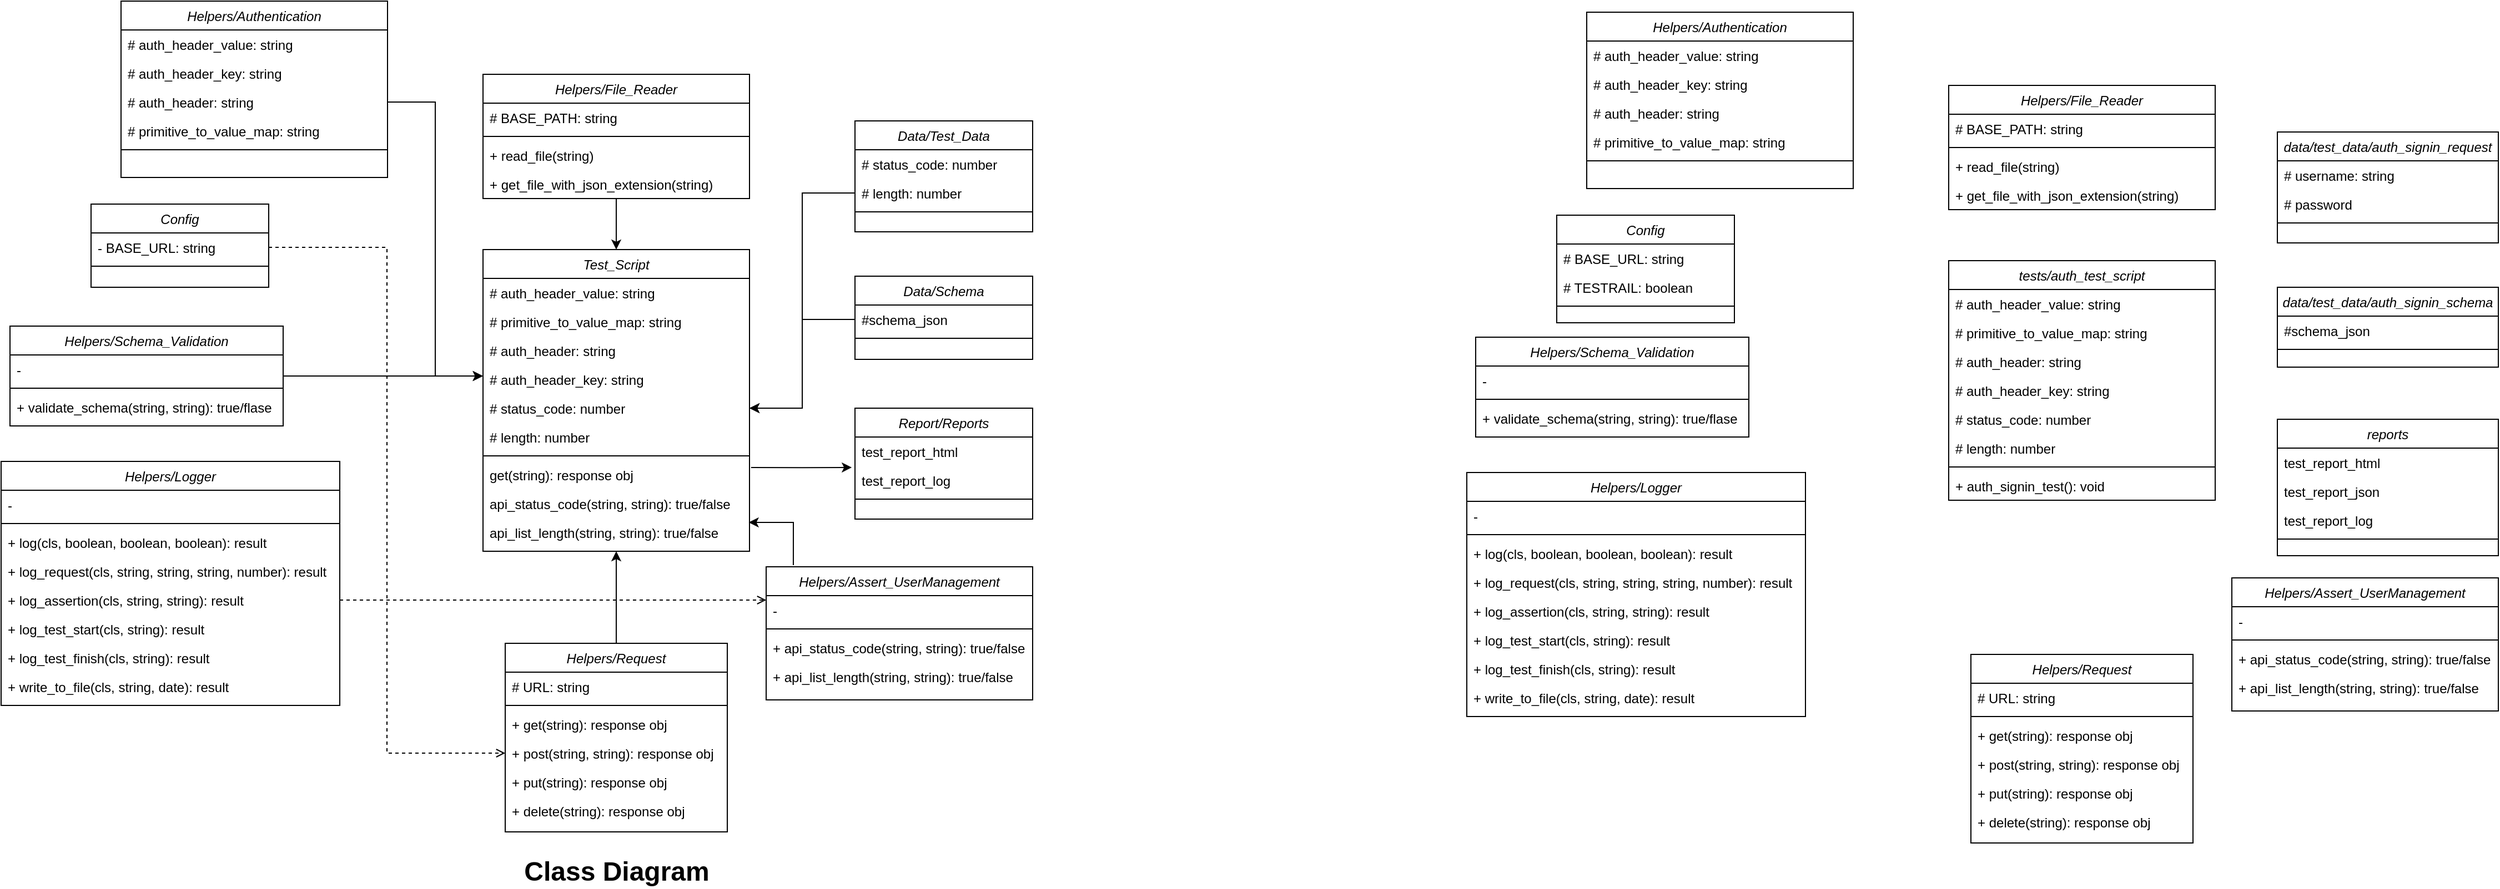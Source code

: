<mxfile version="17.5.0" type="github">
  <diagram id="C5RBs43oDa-KdzZeNtuy" name="Page-1">
    <mxGraphModel dx="124" dy="473" grid="1" gridSize="10" guides="1" tooltips="1" connect="1" arrows="1" fold="1" page="1" pageScale="1" pageWidth="827" pageHeight="1169" math="0" shadow="0">
      <root>
        <mxCell id="WIyWlLk6GJQsqaUBKTNV-0" />
        <mxCell id="WIyWlLk6GJQsqaUBKTNV-1" parent="WIyWlLk6GJQsqaUBKTNV-0" />
        <mxCell id="Cpn81vxbiHAbHOQu9__5-319" value="Config" style="swimlane;fontStyle=2;align=center;verticalAlign=top;childLayout=stackLayout;horizontal=1;startSize=26;horizontalStack=0;resizeParent=1;resizeLast=0;collapsible=1;marginBottom=0;rounded=0;shadow=0;strokeWidth=1;" parent="WIyWlLk6GJQsqaUBKTNV-1" vertex="1">
          <mxGeometry x="1271" y="433" width="160" height="75" as="geometry">
            <mxRectangle x="230" y="140" width="160" height="26" as="alternateBounds" />
          </mxGeometry>
        </mxCell>
        <mxCell id="Cpn81vxbiHAbHOQu9__5-320" value="- BASE_URL: string" style="text;align=left;verticalAlign=top;spacingLeft=4;spacingRight=4;overflow=hidden;rotatable=0;points=[[0,0.5],[1,0.5]];portConstraint=eastwest;" parent="Cpn81vxbiHAbHOQu9__5-319" vertex="1">
          <mxGeometry y="26" width="160" height="26" as="geometry" />
        </mxCell>
        <mxCell id="Cpn81vxbiHAbHOQu9__5-365" value="" style="line;html=1;strokeWidth=1;align=left;verticalAlign=middle;spacingTop=-1;spacingLeft=3;spacingRight=3;rotatable=0;labelPosition=right;points=[];portConstraint=eastwest;" parent="Cpn81vxbiHAbHOQu9__5-319" vertex="1">
          <mxGeometry y="52" width="160" height="8" as="geometry" />
        </mxCell>
        <mxCell id="Cpn81vxbiHAbHOQu9__5-326" value="Test_Script" style="swimlane;fontStyle=2;align=center;verticalAlign=top;childLayout=stackLayout;horizontal=1;startSize=26;horizontalStack=0;resizeParent=1;resizeLast=0;collapsible=1;marginBottom=0;rounded=0;shadow=0;strokeWidth=1;" parent="WIyWlLk6GJQsqaUBKTNV-1" vertex="1">
          <mxGeometry x="1624" y="474" width="240" height="272" as="geometry">
            <mxRectangle x="230" y="140" width="160" height="26" as="alternateBounds" />
          </mxGeometry>
        </mxCell>
        <mxCell id="Cpn81vxbiHAbHOQu9__5-420" value="# auth_header_value: string" style="text;align=left;verticalAlign=top;spacingLeft=4;spacingRight=4;overflow=hidden;rotatable=0;points=[[0,0.5],[1,0.5]];portConstraint=eastwest;" parent="Cpn81vxbiHAbHOQu9__5-326" vertex="1">
          <mxGeometry y="26" width="240" height="26" as="geometry" />
        </mxCell>
        <mxCell id="Cpn81vxbiHAbHOQu9__5-423" value="# primitive_to_value_map: string" style="text;align=left;verticalAlign=top;spacingLeft=4;spacingRight=4;overflow=hidden;rotatable=0;points=[[0,0.5],[1,0.5]];portConstraint=eastwest;" parent="Cpn81vxbiHAbHOQu9__5-326" vertex="1">
          <mxGeometry y="52" width="240" height="26" as="geometry" />
        </mxCell>
        <mxCell id="Cpn81vxbiHAbHOQu9__5-422" value="# auth_header: string" style="text;align=left;verticalAlign=top;spacingLeft=4;spacingRight=4;overflow=hidden;rotatable=0;points=[[0,0.5],[1,0.5]];portConstraint=eastwest;" parent="Cpn81vxbiHAbHOQu9__5-326" vertex="1">
          <mxGeometry y="78" width="240" height="26" as="geometry" />
        </mxCell>
        <mxCell id="Cpn81vxbiHAbHOQu9__5-421" value="# auth_header_key: string" style="text;align=left;verticalAlign=top;spacingLeft=4;spacingRight=4;overflow=hidden;rotatable=0;points=[[0,0.5],[1,0.5]];portConstraint=eastwest;" parent="Cpn81vxbiHAbHOQu9__5-326" vertex="1">
          <mxGeometry y="104" width="240" height="26" as="geometry" />
        </mxCell>
        <mxCell id="Cpn81vxbiHAbHOQu9__5-390" value="# status_code: number" style="text;align=left;verticalAlign=top;spacingLeft=4;spacingRight=4;overflow=hidden;rotatable=0;points=[[0,0.5],[1,0.5]];portConstraint=eastwest;" parent="Cpn81vxbiHAbHOQu9__5-326" vertex="1">
          <mxGeometry y="130" width="240" height="26" as="geometry" />
        </mxCell>
        <mxCell id="Cpn81vxbiHAbHOQu9__5-419" value="# length: number" style="text;align=left;verticalAlign=top;spacingLeft=4;spacingRight=4;overflow=hidden;rotatable=0;points=[[0,0.5],[1,0.5]];portConstraint=eastwest;" parent="Cpn81vxbiHAbHOQu9__5-326" vertex="1">
          <mxGeometry y="156" width="240" height="26" as="geometry" />
        </mxCell>
        <mxCell id="Cpn81vxbiHAbHOQu9__5-328" value="" style="line;html=1;strokeWidth=1;align=left;verticalAlign=middle;spacingTop=-1;spacingLeft=3;spacingRight=3;rotatable=0;labelPosition=right;points=[];portConstraint=eastwest;" parent="Cpn81vxbiHAbHOQu9__5-326" vertex="1">
          <mxGeometry y="182" width="240" height="8" as="geometry" />
        </mxCell>
        <mxCell id="Cpn81vxbiHAbHOQu9__5-329" value="get(string): response obj" style="text;align=left;verticalAlign=top;spacingLeft=4;spacingRight=4;overflow=hidden;rotatable=0;points=[[0,0.5],[1,0.5]];portConstraint=eastwest;" parent="Cpn81vxbiHAbHOQu9__5-326" vertex="1">
          <mxGeometry y="190" width="240" height="26" as="geometry" />
        </mxCell>
        <mxCell id="Cpn81vxbiHAbHOQu9__5-394" value="api_status_code(string, string): true/false" style="text;align=left;verticalAlign=top;spacingLeft=4;spacingRight=4;overflow=hidden;rotatable=0;points=[[0,0.5],[1,0.5]];portConstraint=eastwest;" parent="Cpn81vxbiHAbHOQu9__5-326" vertex="1">
          <mxGeometry y="216" width="240" height="26" as="geometry" />
        </mxCell>
        <mxCell id="Cpn81vxbiHAbHOQu9__5-395" value="api_list_length(string, string): true/false" style="text;align=left;verticalAlign=top;spacingLeft=4;spacingRight=4;overflow=hidden;rotatable=0;points=[[0,0.5],[1,0.5]];portConstraint=eastwest;" parent="Cpn81vxbiHAbHOQu9__5-326" vertex="1">
          <mxGeometry y="242" width="240" height="26" as="geometry" />
        </mxCell>
        <mxCell id="Cpn81vxbiHAbHOQu9__5-386" style="edgeStyle=orthogonalEdgeStyle;rounded=0;orthogonalLoop=1;jettySize=auto;html=1;exitX=0.5;exitY=0;exitDx=0;exitDy=0;fontSize=24;entryX=0.5;entryY=1;entryDx=0;entryDy=0;" parent="WIyWlLk6GJQsqaUBKTNV-1" source="Cpn81vxbiHAbHOQu9__5-331" target="Cpn81vxbiHAbHOQu9__5-326" edge="1">
          <mxGeometry relative="1" as="geometry">
            <mxPoint x="1704" y="706" as="targetPoint" />
          </mxGeometry>
        </mxCell>
        <mxCell id="Cpn81vxbiHAbHOQu9__5-331" value="Helpers/Request" style="swimlane;fontStyle=2;align=center;verticalAlign=top;childLayout=stackLayout;horizontal=1;startSize=26;horizontalStack=0;resizeParent=1;resizeLast=0;collapsible=1;marginBottom=0;rounded=0;shadow=0;strokeWidth=1;" parent="WIyWlLk6GJQsqaUBKTNV-1" vertex="1">
          <mxGeometry x="1644" y="829" width="200" height="170" as="geometry">
            <mxRectangle x="230" y="140" width="160" height="26" as="alternateBounds" />
          </mxGeometry>
        </mxCell>
        <mxCell id="Cpn81vxbiHAbHOQu9__5-334" value="# URL: string" style="text;align=left;verticalAlign=top;spacingLeft=4;spacingRight=4;overflow=hidden;rotatable=0;points=[[0,0.5],[1,0.5]];portConstraint=eastwest;" parent="Cpn81vxbiHAbHOQu9__5-331" vertex="1">
          <mxGeometry y="26" width="200" height="26" as="geometry" />
        </mxCell>
        <mxCell id="Cpn81vxbiHAbHOQu9__5-333" value="" style="line;html=1;strokeWidth=1;align=left;verticalAlign=middle;spacingTop=-1;spacingLeft=3;spacingRight=3;rotatable=0;labelPosition=right;points=[];portConstraint=eastwest;" parent="Cpn81vxbiHAbHOQu9__5-331" vertex="1">
          <mxGeometry y="52" width="200" height="8" as="geometry" />
        </mxCell>
        <mxCell id="Cpn81vxbiHAbHOQu9__5-332" value="+ get(string): response obj" style="text;align=left;verticalAlign=top;spacingLeft=4;spacingRight=4;overflow=hidden;rotatable=0;points=[[0,0.5],[1,0.5]];portConstraint=eastwest;" parent="Cpn81vxbiHAbHOQu9__5-331" vertex="1">
          <mxGeometry y="60" width="200" height="26" as="geometry" />
        </mxCell>
        <mxCell id="Cpn81vxbiHAbHOQu9__5-335" value="+ post(string, string): response obj" style="text;align=left;verticalAlign=top;spacingLeft=4;spacingRight=4;overflow=hidden;rotatable=0;points=[[0,0.5],[1,0.5]];portConstraint=eastwest;" parent="Cpn81vxbiHAbHOQu9__5-331" vertex="1">
          <mxGeometry y="86" width="200" height="26" as="geometry" />
        </mxCell>
        <mxCell id="Cpn81vxbiHAbHOQu9__5-336" value="+ put(string): response obj" style="text;align=left;verticalAlign=top;spacingLeft=4;spacingRight=4;overflow=hidden;rotatable=0;points=[[0,0.5],[1,0.5]];portConstraint=eastwest;" parent="Cpn81vxbiHAbHOQu9__5-331" vertex="1">
          <mxGeometry y="112" width="200" height="26" as="geometry" />
        </mxCell>
        <mxCell id="Cpn81vxbiHAbHOQu9__5-337" value="+ delete(string): response obj" style="text;align=left;verticalAlign=top;spacingLeft=4;spacingRight=4;overflow=hidden;rotatable=0;points=[[0,0.5],[1,0.5]];portConstraint=eastwest;" parent="Cpn81vxbiHAbHOQu9__5-331" vertex="1">
          <mxGeometry y="138" width="200" height="26" as="geometry" />
        </mxCell>
        <mxCell id="Cpn81vxbiHAbHOQu9__5-338" value="Helpers/Logger" style="swimlane;fontStyle=2;align=center;verticalAlign=top;childLayout=stackLayout;horizontal=1;startSize=26;horizontalStack=0;resizeParent=1;resizeLast=0;collapsible=1;marginBottom=0;rounded=0;shadow=0;strokeWidth=1;" parent="WIyWlLk6GJQsqaUBKTNV-1" vertex="1">
          <mxGeometry x="1190" y="665" width="305" height="220" as="geometry">
            <mxRectangle x="230" y="140" width="160" height="26" as="alternateBounds" />
          </mxGeometry>
        </mxCell>
        <mxCell id="Cpn81vxbiHAbHOQu9__5-364" value="-" style="text;align=left;verticalAlign=top;spacingLeft=4;spacingRight=4;overflow=hidden;rotatable=0;points=[[0,0.5],[1,0.5]];portConstraint=eastwest;" parent="Cpn81vxbiHAbHOQu9__5-338" vertex="1">
          <mxGeometry y="26" width="305" height="26" as="geometry" />
        </mxCell>
        <mxCell id="Cpn81vxbiHAbHOQu9__5-363" value="" style="line;html=1;strokeWidth=1;align=left;verticalAlign=middle;spacingTop=-1;spacingLeft=3;spacingRight=3;rotatable=0;labelPosition=right;points=[];portConstraint=eastwest;" parent="Cpn81vxbiHAbHOQu9__5-338" vertex="1">
          <mxGeometry y="52" width="305" height="8" as="geometry" />
        </mxCell>
        <mxCell id="Cpn81vxbiHAbHOQu9__5-339" value="+ log(cls, boolean, boolean, boolean): result" style="text;align=left;verticalAlign=top;spacingLeft=4;spacingRight=4;overflow=hidden;rotatable=0;points=[[0,0.5],[1,0.5]];portConstraint=eastwest;" parent="Cpn81vxbiHAbHOQu9__5-338" vertex="1">
          <mxGeometry y="60" width="305" height="26" as="geometry" />
        </mxCell>
        <mxCell id="Cpn81vxbiHAbHOQu9__5-340" value="+ log_request(cls, string, string, string, number): result" style="text;align=left;verticalAlign=top;spacingLeft=4;spacingRight=4;overflow=hidden;rotatable=0;points=[[0,0.5],[1,0.5]];portConstraint=eastwest;" parent="Cpn81vxbiHAbHOQu9__5-338" vertex="1">
          <mxGeometry y="86" width="305" height="26" as="geometry" />
        </mxCell>
        <mxCell id="Cpn81vxbiHAbHOQu9__5-341" value="+ log_assertion(cls, string, string): result" style="text;align=left;verticalAlign=top;spacingLeft=4;spacingRight=4;overflow=hidden;rotatable=0;points=[[0,0.5],[1,0.5]];portConstraint=eastwest;" parent="Cpn81vxbiHAbHOQu9__5-338" vertex="1">
          <mxGeometry y="112" width="305" height="26" as="geometry" />
        </mxCell>
        <mxCell id="Cpn81vxbiHAbHOQu9__5-342" value="+ log_test_start(cls, string): result" style="text;align=left;verticalAlign=top;spacingLeft=4;spacingRight=4;overflow=hidden;rotatable=0;points=[[0,0.5],[1,0.5]];portConstraint=eastwest;" parent="Cpn81vxbiHAbHOQu9__5-338" vertex="1">
          <mxGeometry y="138" width="305" height="26" as="geometry" />
        </mxCell>
        <mxCell id="Cpn81vxbiHAbHOQu9__5-345" value="+ log_test_finish(cls, string): result" style="text;align=left;verticalAlign=top;spacingLeft=4;spacingRight=4;overflow=hidden;rotatable=0;points=[[0,0.5],[1,0.5]];portConstraint=eastwest;" parent="Cpn81vxbiHAbHOQu9__5-338" vertex="1">
          <mxGeometry y="164" width="305" height="26" as="geometry" />
        </mxCell>
        <mxCell id="Cpn81vxbiHAbHOQu9__5-346" value="+ write_to_file(cls, string, date): result" style="text;align=left;verticalAlign=top;spacingLeft=4;spacingRight=4;overflow=hidden;rotatable=0;points=[[0,0.5],[1,0.5]];portConstraint=eastwest;" parent="Cpn81vxbiHAbHOQu9__5-338" vertex="1">
          <mxGeometry y="190" width="305" height="26" as="geometry" />
        </mxCell>
        <mxCell id="Cpn81vxbiHAbHOQu9__5-388" style="edgeStyle=orthogonalEdgeStyle;rounded=0;orthogonalLoop=1;jettySize=auto;html=1;entryX=0.5;entryY=0;entryDx=0;entryDy=0;fontSize=24;" parent="WIyWlLk6GJQsqaUBKTNV-1" source="Cpn81vxbiHAbHOQu9__5-348" target="Cpn81vxbiHAbHOQu9__5-326" edge="1">
          <mxGeometry relative="1" as="geometry" />
        </mxCell>
        <mxCell id="Cpn81vxbiHAbHOQu9__5-348" value="Helpers/File_Reader" style="swimlane;fontStyle=2;align=center;verticalAlign=top;childLayout=stackLayout;horizontal=1;startSize=26;horizontalStack=0;resizeParent=1;resizeLast=0;collapsible=1;marginBottom=0;rounded=0;shadow=0;strokeWidth=1;" parent="WIyWlLk6GJQsqaUBKTNV-1" vertex="1">
          <mxGeometry x="1624" y="316" width="240" height="112" as="geometry">
            <mxRectangle x="230" y="140" width="160" height="26" as="alternateBounds" />
          </mxGeometry>
        </mxCell>
        <mxCell id="Cpn81vxbiHAbHOQu9__5-351" value="# BASE_PATH: string" style="text;align=left;verticalAlign=top;spacingLeft=4;spacingRight=4;overflow=hidden;rotatable=0;points=[[0,0.5],[1,0.5]];portConstraint=eastwest;" parent="Cpn81vxbiHAbHOQu9__5-348" vertex="1">
          <mxGeometry y="26" width="240" height="26" as="geometry" />
        </mxCell>
        <mxCell id="Cpn81vxbiHAbHOQu9__5-350" value="" style="line;html=1;strokeWidth=1;align=left;verticalAlign=middle;spacingTop=-1;spacingLeft=3;spacingRight=3;rotatable=0;labelPosition=right;points=[];portConstraint=eastwest;" parent="Cpn81vxbiHAbHOQu9__5-348" vertex="1">
          <mxGeometry y="52" width="240" height="8" as="geometry" />
        </mxCell>
        <mxCell id="Cpn81vxbiHAbHOQu9__5-349" value="+ read_file(string)" style="text;align=left;verticalAlign=top;spacingLeft=4;spacingRight=4;overflow=hidden;rotatable=0;points=[[0,0.5],[1,0.5]];portConstraint=eastwest;" parent="Cpn81vxbiHAbHOQu9__5-348" vertex="1">
          <mxGeometry y="60" width="240" height="26" as="geometry" />
        </mxCell>
        <mxCell id="Cpn81vxbiHAbHOQu9__5-356" value="+ get_file_with_json_extension(string)" style="text;align=left;verticalAlign=top;spacingLeft=4;spacingRight=4;overflow=hidden;rotatable=0;points=[[0,0.5],[1,0.5]];portConstraint=eastwest;" parent="Cpn81vxbiHAbHOQu9__5-348" vertex="1">
          <mxGeometry y="86" width="240" height="26" as="geometry" />
        </mxCell>
        <mxCell id="Cpn81vxbiHAbHOQu9__5-357" value="Data/Test_Data" style="swimlane;fontStyle=2;align=center;verticalAlign=top;childLayout=stackLayout;horizontal=1;startSize=26;horizontalStack=0;resizeParent=1;resizeLast=0;collapsible=1;marginBottom=0;rounded=0;shadow=0;strokeWidth=1;" parent="WIyWlLk6GJQsqaUBKTNV-1" vertex="1">
          <mxGeometry x="1959" y="358" width="160" height="100" as="geometry">
            <mxRectangle x="230" y="140" width="160" height="26" as="alternateBounds" />
          </mxGeometry>
        </mxCell>
        <mxCell id="Cpn81vxbiHAbHOQu9__5-358" value="# status_code: number" style="text;align=left;verticalAlign=top;spacingLeft=4;spacingRight=4;overflow=hidden;rotatable=0;points=[[0,0.5],[1,0.5]];portConstraint=eastwest;" parent="Cpn81vxbiHAbHOQu9__5-357" vertex="1">
          <mxGeometry y="26" width="160" height="26" as="geometry" />
        </mxCell>
        <mxCell id="Cpn81vxbiHAbHOQu9__5-359" value="# length: number" style="text;align=left;verticalAlign=top;spacingLeft=4;spacingRight=4;overflow=hidden;rotatable=0;points=[[0,0.5],[1,0.5]];portConstraint=eastwest;" parent="Cpn81vxbiHAbHOQu9__5-357" vertex="1">
          <mxGeometry y="52" width="160" height="26" as="geometry" />
        </mxCell>
        <mxCell id="Cpn81vxbiHAbHOQu9__5-366" value="" style="line;html=1;strokeWidth=1;align=left;verticalAlign=middle;spacingTop=-1;spacingLeft=3;spacingRight=3;rotatable=0;labelPosition=right;points=[];portConstraint=eastwest;" parent="Cpn81vxbiHAbHOQu9__5-357" vertex="1">
          <mxGeometry y="78" width="160" height="8" as="geometry" />
        </mxCell>
        <mxCell id="Cpn81vxbiHAbHOQu9__5-360" value="&lt;font style=&quot;font-size: 24px&quot;&gt;Class Diagram&lt;/font&gt;" style="text;html=1;align=center;verticalAlign=middle;resizable=0;points=[];autosize=1;strokeColor=none;fillColor=none;fontStyle=1" parent="WIyWlLk6GJQsqaUBKTNV-1" vertex="1">
          <mxGeometry x="1654" y="1025" width="180" height="20" as="geometry" />
        </mxCell>
        <mxCell id="Cpn81vxbiHAbHOQu9__5-368" value="Report/Reports" style="swimlane;fontStyle=2;align=center;verticalAlign=top;childLayout=stackLayout;horizontal=1;startSize=26;horizontalStack=0;resizeParent=1;resizeLast=0;collapsible=1;marginBottom=0;rounded=0;shadow=0;strokeWidth=1;" parent="WIyWlLk6GJQsqaUBKTNV-1" vertex="1">
          <mxGeometry x="1959" y="617" width="160" height="100" as="geometry">
            <mxRectangle x="230" y="140" width="160" height="26" as="alternateBounds" />
          </mxGeometry>
        </mxCell>
        <mxCell id="Cpn81vxbiHAbHOQu9__5-396" value="test_report_html" style="text;align=left;verticalAlign=top;spacingLeft=4;spacingRight=4;overflow=hidden;rotatable=0;points=[[0,0.5],[1,0.5]];portConstraint=eastwest;" parent="Cpn81vxbiHAbHOQu9__5-368" vertex="1">
          <mxGeometry y="26" width="160" height="26" as="geometry" />
        </mxCell>
        <mxCell id="Cpn81vxbiHAbHOQu9__5-372" value="test_report_log" style="text;align=left;verticalAlign=top;spacingLeft=4;spacingRight=4;overflow=hidden;rotatable=0;points=[[0,0.5],[1,0.5]];portConstraint=eastwest;" parent="Cpn81vxbiHAbHOQu9__5-368" vertex="1">
          <mxGeometry y="52" width="160" height="26" as="geometry" />
        </mxCell>
        <mxCell id="Cpn81vxbiHAbHOQu9__5-370" value="" style="line;html=1;strokeWidth=1;align=left;verticalAlign=middle;spacingTop=-1;spacingLeft=3;spacingRight=3;rotatable=0;labelPosition=right;points=[];portConstraint=eastwest;" parent="Cpn81vxbiHAbHOQu9__5-368" vertex="1">
          <mxGeometry y="78" width="160" height="8" as="geometry" />
        </mxCell>
        <mxCell id="Cpn81vxbiHAbHOQu9__5-385" style="edgeStyle=orthogonalEdgeStyle;rounded=0;orthogonalLoop=1;jettySize=auto;html=1;exitX=0.102;exitY=-0.013;exitDx=0;exitDy=0;entryX=0.997;entryY=0.154;entryDx=0;entryDy=0;fontSize=24;entryPerimeter=0;exitPerimeter=0;" parent="WIyWlLk6GJQsqaUBKTNV-1" source="Cpn81vxbiHAbHOQu9__5-373" target="Cpn81vxbiHAbHOQu9__5-395" edge="1">
          <mxGeometry relative="1" as="geometry" />
        </mxCell>
        <mxCell id="Cpn81vxbiHAbHOQu9__5-373" value="Helpers/Assert_UserManagement" style="swimlane;fontStyle=2;align=center;verticalAlign=top;childLayout=stackLayout;horizontal=1;startSize=26;horizontalStack=0;resizeParent=1;resizeLast=0;collapsible=1;marginBottom=0;rounded=0;shadow=0;strokeWidth=1;" parent="WIyWlLk6GJQsqaUBKTNV-1" vertex="1">
          <mxGeometry x="1879" y="760" width="240" height="120" as="geometry">
            <mxRectangle x="230" y="140" width="160" height="26" as="alternateBounds" />
          </mxGeometry>
        </mxCell>
        <mxCell id="Cpn81vxbiHAbHOQu9__5-374" value="-" style="text;align=left;verticalAlign=top;spacingLeft=4;spacingRight=4;overflow=hidden;rotatable=0;points=[[0,0.5],[1,0.5]];portConstraint=eastwest;" parent="Cpn81vxbiHAbHOQu9__5-373" vertex="1">
          <mxGeometry y="26" width="240" height="26" as="geometry" />
        </mxCell>
        <mxCell id="Cpn81vxbiHAbHOQu9__5-375" value="" style="line;html=1;strokeWidth=1;align=left;verticalAlign=middle;spacingTop=-1;spacingLeft=3;spacingRight=3;rotatable=0;labelPosition=right;points=[];portConstraint=eastwest;" parent="Cpn81vxbiHAbHOQu9__5-373" vertex="1">
          <mxGeometry y="52" width="240" height="8" as="geometry" />
        </mxCell>
        <mxCell id="Cpn81vxbiHAbHOQu9__5-376" value="+ api_status_code(string, string): true/false" style="text;align=left;verticalAlign=top;spacingLeft=4;spacingRight=4;overflow=hidden;rotatable=0;points=[[0,0.5],[1,0.5]];portConstraint=eastwest;" parent="Cpn81vxbiHAbHOQu9__5-373" vertex="1">
          <mxGeometry y="60" width="240" height="26" as="geometry" />
        </mxCell>
        <mxCell id="Cpn81vxbiHAbHOQu9__5-377" value="+ api_list_length(string, string): true/false" style="text;align=left;verticalAlign=top;spacingLeft=4;spacingRight=4;overflow=hidden;rotatable=0;points=[[0,0.5],[1,0.5]];portConstraint=eastwest;" parent="Cpn81vxbiHAbHOQu9__5-373" vertex="1">
          <mxGeometry y="86" width="240" height="26" as="geometry" />
        </mxCell>
        <mxCell id="Cpn81vxbiHAbHOQu9__5-382" style="edgeStyle=orthogonalEdgeStyle;rounded=0;orthogonalLoop=1;jettySize=auto;html=1;exitX=1;exitY=0.5;exitDx=0;exitDy=0;fontSize=24;entryX=0;entryY=0.25;entryDx=0;entryDy=0;dashed=1;endArrow=open;endFill=0;" parent="WIyWlLk6GJQsqaUBKTNV-1" source="Cpn81vxbiHAbHOQu9__5-341" target="Cpn81vxbiHAbHOQu9__5-373" edge="1">
          <mxGeometry relative="1" as="geometry">
            <mxPoint x="1894" y="732" as="targetPoint" />
          </mxGeometry>
        </mxCell>
        <mxCell id="Cpn81vxbiHAbHOQu9__5-389" style="edgeStyle=orthogonalEdgeStyle;rounded=0;orthogonalLoop=1;jettySize=auto;html=1;exitX=1;exitY=0.5;exitDx=0;exitDy=0;entryX=0;entryY=0.5;entryDx=0;entryDy=0;fontSize=24;dashed=1;endArrow=open;endFill=0;" parent="WIyWlLk6GJQsqaUBKTNV-1" source="Cpn81vxbiHAbHOQu9__5-320" target="Cpn81vxbiHAbHOQu9__5-335" edge="1">
          <mxGeometry relative="1" as="geometry" />
        </mxCell>
        <mxCell id="Cpn81vxbiHAbHOQu9__5-392" style="edgeStyle=orthogonalEdgeStyle;rounded=0;orthogonalLoop=1;jettySize=auto;html=1;exitX=1.006;exitY=0.252;exitDx=0;exitDy=0;entryX=-0.018;entryY=0.056;entryDx=0;entryDy=0;entryPerimeter=0;fontSize=24;exitPerimeter=0;" parent="WIyWlLk6GJQsqaUBKTNV-1" source="Cpn81vxbiHAbHOQu9__5-329" target="Cpn81vxbiHAbHOQu9__5-372" edge="1">
          <mxGeometry relative="1" as="geometry" />
        </mxCell>
        <mxCell id="Cpn81vxbiHAbHOQu9__5-393" style="edgeStyle=orthogonalEdgeStyle;rounded=0;orthogonalLoop=1;jettySize=auto;html=1;exitX=0;exitY=0.5;exitDx=0;exitDy=0;entryX=1;entryY=0.5;entryDx=0;entryDy=0;fontSize=24;" parent="WIyWlLk6GJQsqaUBKTNV-1" source="Cpn81vxbiHAbHOQu9__5-359" target="Cpn81vxbiHAbHOQu9__5-390" edge="1">
          <mxGeometry relative="1" as="geometry" />
        </mxCell>
        <mxCell id="Cpn81vxbiHAbHOQu9__5-431" style="edgeStyle=orthogonalEdgeStyle;rounded=0;orthogonalLoop=1;jettySize=auto;html=1;fontSize=24;" parent="WIyWlLk6GJQsqaUBKTNV-1" source="Cpn81vxbiHAbHOQu9__5-397" edge="1">
          <mxGeometry relative="1" as="geometry">
            <mxPoint x="1624" y="588" as="targetPoint" />
          </mxGeometry>
        </mxCell>
        <mxCell id="Cpn81vxbiHAbHOQu9__5-397" value="Helpers/Schema_Validation" style="swimlane;fontStyle=2;align=center;verticalAlign=top;childLayout=stackLayout;horizontal=1;startSize=26;horizontalStack=0;resizeParent=1;resizeLast=0;collapsible=1;marginBottom=0;rounded=0;shadow=0;strokeWidth=1;" parent="WIyWlLk6GJQsqaUBKTNV-1" vertex="1">
          <mxGeometry x="1198" y="543" width="246" height="90" as="geometry">
            <mxRectangle x="230" y="140" width="160" height="26" as="alternateBounds" />
          </mxGeometry>
        </mxCell>
        <mxCell id="Cpn81vxbiHAbHOQu9__5-398" value="-" style="text;align=left;verticalAlign=top;spacingLeft=4;spacingRight=4;overflow=hidden;rotatable=0;points=[[0,0.5],[1,0.5]];portConstraint=eastwest;" parent="Cpn81vxbiHAbHOQu9__5-397" vertex="1">
          <mxGeometry y="26" width="246" height="26" as="geometry" />
        </mxCell>
        <mxCell id="Cpn81vxbiHAbHOQu9__5-400" value="" style="line;html=1;strokeWidth=1;align=left;verticalAlign=middle;spacingTop=-1;spacingLeft=3;spacingRight=3;rotatable=0;labelPosition=right;points=[];portConstraint=eastwest;" parent="Cpn81vxbiHAbHOQu9__5-397" vertex="1">
          <mxGeometry y="52" width="246" height="8" as="geometry" />
        </mxCell>
        <mxCell id="Cpn81vxbiHAbHOQu9__5-401" value="+ validate_schema(string, string): true/flase" style="text;align=left;verticalAlign=top;spacingLeft=4;spacingRight=4;overflow=hidden;rotatable=0;points=[[0,0.5],[1,0.5]];portConstraint=eastwest;" parent="Cpn81vxbiHAbHOQu9__5-397" vertex="1">
          <mxGeometry y="60" width="246" height="26" as="geometry" />
        </mxCell>
        <mxCell id="Cpn81vxbiHAbHOQu9__5-403" value="Data/Schema" style="swimlane;fontStyle=2;align=center;verticalAlign=top;childLayout=stackLayout;horizontal=1;startSize=26;horizontalStack=0;resizeParent=1;resizeLast=0;collapsible=1;marginBottom=0;rounded=0;shadow=0;strokeWidth=1;" parent="WIyWlLk6GJQsqaUBKTNV-1" vertex="1">
          <mxGeometry x="1959" y="498" width="160" height="75" as="geometry">
            <mxRectangle x="230" y="140" width="160" height="26" as="alternateBounds" />
          </mxGeometry>
        </mxCell>
        <mxCell id="Cpn81vxbiHAbHOQu9__5-406" value="#schema_json" style="text;align=left;verticalAlign=top;spacingLeft=4;spacingRight=4;overflow=hidden;rotatable=0;points=[[0,0.5],[1,0.5]];portConstraint=eastwest;" parent="Cpn81vxbiHAbHOQu9__5-403" vertex="1">
          <mxGeometry y="26" width="160" height="26" as="geometry" />
        </mxCell>
        <mxCell id="Cpn81vxbiHAbHOQu9__5-407" value="" style="line;html=1;strokeWidth=1;align=left;verticalAlign=middle;spacingTop=-1;spacingLeft=3;spacingRight=3;rotatable=0;labelPosition=right;points=[];portConstraint=eastwest;" parent="Cpn81vxbiHAbHOQu9__5-403" vertex="1">
          <mxGeometry y="52" width="160" height="8" as="geometry" />
        </mxCell>
        <mxCell id="Cpn81vxbiHAbHOQu9__5-408" style="edgeStyle=orthogonalEdgeStyle;rounded=0;orthogonalLoop=1;jettySize=auto;html=1;exitX=0;exitY=0.5;exitDx=0;exitDy=0;entryX=1;entryY=0.5;entryDx=0;entryDy=0;fontSize=24;" parent="WIyWlLk6GJQsqaUBKTNV-1" source="Cpn81vxbiHAbHOQu9__5-406" target="Cpn81vxbiHAbHOQu9__5-390" edge="1">
          <mxGeometry relative="1" as="geometry" />
        </mxCell>
        <mxCell id="Cpn81vxbiHAbHOQu9__5-409" value="Helpers/Authentication" style="swimlane;fontStyle=2;align=center;verticalAlign=top;childLayout=stackLayout;horizontal=1;startSize=26;horizontalStack=0;resizeParent=1;resizeLast=0;collapsible=1;marginBottom=0;rounded=0;shadow=0;strokeWidth=1;" parent="WIyWlLk6GJQsqaUBKTNV-1" vertex="1">
          <mxGeometry x="1298" y="250" width="240" height="159" as="geometry">
            <mxRectangle x="230" y="140" width="160" height="26" as="alternateBounds" />
          </mxGeometry>
        </mxCell>
        <mxCell id="Cpn81vxbiHAbHOQu9__5-413" value="# auth_header_value: string" style="text;align=left;verticalAlign=top;spacingLeft=4;spacingRight=4;overflow=hidden;rotatable=0;points=[[0,0.5],[1,0.5]];portConstraint=eastwest;" parent="Cpn81vxbiHAbHOQu9__5-409" vertex="1">
          <mxGeometry y="26" width="240" height="26" as="geometry" />
        </mxCell>
        <mxCell id="Cpn81vxbiHAbHOQu9__5-410" value="# auth_header_key: string" style="text;align=left;verticalAlign=top;spacingLeft=4;spacingRight=4;overflow=hidden;rotatable=0;points=[[0,0.5],[1,0.5]];portConstraint=eastwest;" parent="Cpn81vxbiHAbHOQu9__5-409" vertex="1">
          <mxGeometry y="52" width="240" height="26" as="geometry" />
        </mxCell>
        <mxCell id="Cpn81vxbiHAbHOQu9__5-414" value="# auth_header: string" style="text;align=left;verticalAlign=top;spacingLeft=4;spacingRight=4;overflow=hidden;rotatable=0;points=[[0,0.5],[1,0.5]];portConstraint=eastwest;" parent="Cpn81vxbiHAbHOQu9__5-409" vertex="1">
          <mxGeometry y="78" width="240" height="26" as="geometry" />
        </mxCell>
        <mxCell id="Cpn81vxbiHAbHOQu9__5-415" value="# primitive_to_value_map: string" style="text;align=left;verticalAlign=top;spacingLeft=4;spacingRight=4;overflow=hidden;rotatable=0;points=[[0,0.5],[1,0.5]];portConstraint=eastwest;" parent="Cpn81vxbiHAbHOQu9__5-409" vertex="1">
          <mxGeometry y="104" width="240" height="26" as="geometry" />
        </mxCell>
        <mxCell id="Cpn81vxbiHAbHOQu9__5-411" value="" style="line;html=1;strokeWidth=1;align=left;verticalAlign=middle;spacingTop=-1;spacingLeft=3;spacingRight=3;rotatable=0;labelPosition=right;points=[];portConstraint=eastwest;" parent="Cpn81vxbiHAbHOQu9__5-409" vertex="1">
          <mxGeometry y="130" width="240" height="8" as="geometry" />
        </mxCell>
        <mxCell id="Cpn81vxbiHAbHOQu9__5-426" style="edgeStyle=orthogonalEdgeStyle;rounded=0;orthogonalLoop=1;jettySize=auto;html=1;exitX=1;exitY=0.5;exitDx=0;exitDy=0;entryX=-0.001;entryY=0.385;entryDx=0;entryDy=0;fontSize=24;entryPerimeter=0;" parent="WIyWlLk6GJQsqaUBKTNV-1" source="Cpn81vxbiHAbHOQu9__5-414" target="Cpn81vxbiHAbHOQu9__5-421" edge="1">
          <mxGeometry relative="1" as="geometry" />
        </mxCell>
        <mxCell id="FILZVSBVhf7IRGcR_T5z-0" value="Config" style="swimlane;fontStyle=2;align=center;verticalAlign=top;childLayout=stackLayout;horizontal=1;startSize=26;horizontalStack=0;resizeParent=1;resizeLast=0;collapsible=1;marginBottom=0;rounded=0;shadow=0;strokeWidth=1;" vertex="1" parent="WIyWlLk6GJQsqaUBKTNV-1">
          <mxGeometry x="2591" y="443" width="160" height="97" as="geometry">
            <mxRectangle x="230" y="140" width="160" height="26" as="alternateBounds" />
          </mxGeometry>
        </mxCell>
        <mxCell id="FILZVSBVhf7IRGcR_T5z-1" value="# BASE_URL: string" style="text;align=left;verticalAlign=top;spacingLeft=4;spacingRight=4;overflow=hidden;rotatable=0;points=[[0,0.5],[1,0.5]];portConstraint=eastwest;" vertex="1" parent="FILZVSBVhf7IRGcR_T5z-0">
          <mxGeometry y="26" width="160" height="26" as="geometry" />
        </mxCell>
        <mxCell id="FILZVSBVhf7IRGcR_T5z-72" value="# TESTRAIL: boolean" style="text;align=left;verticalAlign=top;spacingLeft=4;spacingRight=4;overflow=hidden;rotatable=0;points=[[0,0.5],[1,0.5]];portConstraint=eastwest;" vertex="1" parent="FILZVSBVhf7IRGcR_T5z-0">
          <mxGeometry y="52" width="160" height="26" as="geometry" />
        </mxCell>
        <mxCell id="FILZVSBVhf7IRGcR_T5z-2" value="" style="line;html=1;strokeWidth=1;align=left;verticalAlign=middle;spacingTop=-1;spacingLeft=3;spacingRight=3;rotatable=0;labelPosition=right;points=[];portConstraint=eastwest;" vertex="1" parent="FILZVSBVhf7IRGcR_T5z-0">
          <mxGeometry y="78" width="160" height="8" as="geometry" />
        </mxCell>
        <mxCell id="FILZVSBVhf7IRGcR_T5z-3" value="tests/auth_test_script" style="swimlane;fontStyle=2;align=center;verticalAlign=top;childLayout=stackLayout;horizontal=1;startSize=26;horizontalStack=0;resizeParent=1;resizeLast=0;collapsible=1;marginBottom=0;rounded=0;shadow=0;strokeWidth=1;" vertex="1" parent="WIyWlLk6GJQsqaUBKTNV-1">
          <mxGeometry x="2944" y="484" width="240" height="216" as="geometry">
            <mxRectangle x="230" y="140" width="160" height="26" as="alternateBounds" />
          </mxGeometry>
        </mxCell>
        <mxCell id="FILZVSBVhf7IRGcR_T5z-4" value="# auth_header_value: string" style="text;align=left;verticalAlign=top;spacingLeft=4;spacingRight=4;overflow=hidden;rotatable=0;points=[[0,0.5],[1,0.5]];portConstraint=eastwest;" vertex="1" parent="FILZVSBVhf7IRGcR_T5z-3">
          <mxGeometry y="26" width="240" height="26" as="geometry" />
        </mxCell>
        <mxCell id="FILZVSBVhf7IRGcR_T5z-5" value="# primitive_to_value_map: string" style="text;align=left;verticalAlign=top;spacingLeft=4;spacingRight=4;overflow=hidden;rotatable=0;points=[[0,0.5],[1,0.5]];portConstraint=eastwest;" vertex="1" parent="FILZVSBVhf7IRGcR_T5z-3">
          <mxGeometry y="52" width="240" height="26" as="geometry" />
        </mxCell>
        <mxCell id="FILZVSBVhf7IRGcR_T5z-6" value="# auth_header: string" style="text;align=left;verticalAlign=top;spacingLeft=4;spacingRight=4;overflow=hidden;rotatable=0;points=[[0,0.5],[1,0.5]];portConstraint=eastwest;" vertex="1" parent="FILZVSBVhf7IRGcR_T5z-3">
          <mxGeometry y="78" width="240" height="26" as="geometry" />
        </mxCell>
        <mxCell id="FILZVSBVhf7IRGcR_T5z-7" value="# auth_header_key: string" style="text;align=left;verticalAlign=top;spacingLeft=4;spacingRight=4;overflow=hidden;rotatable=0;points=[[0,0.5],[1,0.5]];portConstraint=eastwest;" vertex="1" parent="FILZVSBVhf7IRGcR_T5z-3">
          <mxGeometry y="104" width="240" height="26" as="geometry" />
        </mxCell>
        <mxCell id="FILZVSBVhf7IRGcR_T5z-8" value="# status_code: number" style="text;align=left;verticalAlign=top;spacingLeft=4;spacingRight=4;overflow=hidden;rotatable=0;points=[[0,0.5],[1,0.5]];portConstraint=eastwest;" vertex="1" parent="FILZVSBVhf7IRGcR_T5z-3">
          <mxGeometry y="130" width="240" height="26" as="geometry" />
        </mxCell>
        <mxCell id="FILZVSBVhf7IRGcR_T5z-9" value="# length: number" style="text;align=left;verticalAlign=top;spacingLeft=4;spacingRight=4;overflow=hidden;rotatable=0;points=[[0,0.5],[1,0.5]];portConstraint=eastwest;" vertex="1" parent="FILZVSBVhf7IRGcR_T5z-3">
          <mxGeometry y="156" width="240" height="26" as="geometry" />
        </mxCell>
        <mxCell id="FILZVSBVhf7IRGcR_T5z-10" value="" style="line;html=1;strokeWidth=1;align=left;verticalAlign=middle;spacingTop=-1;spacingLeft=3;spacingRight=3;rotatable=0;labelPosition=right;points=[];portConstraint=eastwest;" vertex="1" parent="FILZVSBVhf7IRGcR_T5z-3">
          <mxGeometry y="182" width="240" height="8" as="geometry" />
        </mxCell>
        <mxCell id="FILZVSBVhf7IRGcR_T5z-11" value="+ auth_signin_test(): void" style="text;align=left;verticalAlign=top;spacingLeft=4;spacingRight=4;overflow=hidden;rotatable=0;points=[[0,0.5],[1,0.5]];portConstraint=eastwest;" vertex="1" parent="FILZVSBVhf7IRGcR_T5z-3">
          <mxGeometry y="190" width="240" height="26" as="geometry" />
        </mxCell>
        <mxCell id="FILZVSBVhf7IRGcR_T5z-15" value="Helpers/Request" style="swimlane;fontStyle=2;align=center;verticalAlign=top;childLayout=stackLayout;horizontal=1;startSize=26;horizontalStack=0;resizeParent=1;resizeLast=0;collapsible=1;marginBottom=0;rounded=0;shadow=0;strokeWidth=1;" vertex="1" parent="WIyWlLk6GJQsqaUBKTNV-1">
          <mxGeometry x="2964" y="839" width="200" height="170" as="geometry">
            <mxRectangle x="230" y="140" width="160" height="26" as="alternateBounds" />
          </mxGeometry>
        </mxCell>
        <mxCell id="FILZVSBVhf7IRGcR_T5z-16" value="# URL: string" style="text;align=left;verticalAlign=top;spacingLeft=4;spacingRight=4;overflow=hidden;rotatable=0;points=[[0,0.5],[1,0.5]];portConstraint=eastwest;" vertex="1" parent="FILZVSBVhf7IRGcR_T5z-15">
          <mxGeometry y="26" width="200" height="26" as="geometry" />
        </mxCell>
        <mxCell id="FILZVSBVhf7IRGcR_T5z-17" value="" style="line;html=1;strokeWidth=1;align=left;verticalAlign=middle;spacingTop=-1;spacingLeft=3;spacingRight=3;rotatable=0;labelPosition=right;points=[];portConstraint=eastwest;" vertex="1" parent="FILZVSBVhf7IRGcR_T5z-15">
          <mxGeometry y="52" width="200" height="8" as="geometry" />
        </mxCell>
        <mxCell id="FILZVSBVhf7IRGcR_T5z-18" value="+ get(string): response obj" style="text;align=left;verticalAlign=top;spacingLeft=4;spacingRight=4;overflow=hidden;rotatable=0;points=[[0,0.5],[1,0.5]];portConstraint=eastwest;" vertex="1" parent="FILZVSBVhf7IRGcR_T5z-15">
          <mxGeometry y="60" width="200" height="26" as="geometry" />
        </mxCell>
        <mxCell id="FILZVSBVhf7IRGcR_T5z-19" value="+ post(string, string): response obj" style="text;align=left;verticalAlign=top;spacingLeft=4;spacingRight=4;overflow=hidden;rotatable=0;points=[[0,0.5],[1,0.5]];portConstraint=eastwest;" vertex="1" parent="FILZVSBVhf7IRGcR_T5z-15">
          <mxGeometry y="86" width="200" height="26" as="geometry" />
        </mxCell>
        <mxCell id="FILZVSBVhf7IRGcR_T5z-20" value="+ put(string): response obj" style="text;align=left;verticalAlign=top;spacingLeft=4;spacingRight=4;overflow=hidden;rotatable=0;points=[[0,0.5],[1,0.5]];portConstraint=eastwest;" vertex="1" parent="FILZVSBVhf7IRGcR_T5z-15">
          <mxGeometry y="112" width="200" height="26" as="geometry" />
        </mxCell>
        <mxCell id="FILZVSBVhf7IRGcR_T5z-21" value="+ delete(string): response obj" style="text;align=left;verticalAlign=top;spacingLeft=4;spacingRight=4;overflow=hidden;rotatable=0;points=[[0,0.5],[1,0.5]];portConstraint=eastwest;" vertex="1" parent="FILZVSBVhf7IRGcR_T5z-15">
          <mxGeometry y="138" width="200" height="26" as="geometry" />
        </mxCell>
        <mxCell id="FILZVSBVhf7IRGcR_T5z-22" value="Helpers/Logger" style="swimlane;fontStyle=2;align=center;verticalAlign=top;childLayout=stackLayout;horizontal=1;startSize=26;horizontalStack=0;resizeParent=1;resizeLast=0;collapsible=1;marginBottom=0;rounded=0;shadow=0;strokeWidth=1;" vertex="1" parent="WIyWlLk6GJQsqaUBKTNV-1">
          <mxGeometry x="2510" y="675" width="305" height="220" as="geometry">
            <mxRectangle x="230" y="140" width="160" height="26" as="alternateBounds" />
          </mxGeometry>
        </mxCell>
        <mxCell id="FILZVSBVhf7IRGcR_T5z-23" value="-" style="text;align=left;verticalAlign=top;spacingLeft=4;spacingRight=4;overflow=hidden;rotatable=0;points=[[0,0.5],[1,0.5]];portConstraint=eastwest;" vertex="1" parent="FILZVSBVhf7IRGcR_T5z-22">
          <mxGeometry y="26" width="305" height="26" as="geometry" />
        </mxCell>
        <mxCell id="FILZVSBVhf7IRGcR_T5z-24" value="" style="line;html=1;strokeWidth=1;align=left;verticalAlign=middle;spacingTop=-1;spacingLeft=3;spacingRight=3;rotatable=0;labelPosition=right;points=[];portConstraint=eastwest;" vertex="1" parent="FILZVSBVhf7IRGcR_T5z-22">
          <mxGeometry y="52" width="305" height="8" as="geometry" />
        </mxCell>
        <mxCell id="FILZVSBVhf7IRGcR_T5z-25" value="+ log(cls, boolean, boolean, boolean): result" style="text;align=left;verticalAlign=top;spacingLeft=4;spacingRight=4;overflow=hidden;rotatable=0;points=[[0,0.5],[1,0.5]];portConstraint=eastwest;" vertex="1" parent="FILZVSBVhf7IRGcR_T5z-22">
          <mxGeometry y="60" width="305" height="26" as="geometry" />
        </mxCell>
        <mxCell id="FILZVSBVhf7IRGcR_T5z-26" value="+ log_request(cls, string, string, string, number): result" style="text;align=left;verticalAlign=top;spacingLeft=4;spacingRight=4;overflow=hidden;rotatable=0;points=[[0,0.5],[1,0.5]];portConstraint=eastwest;" vertex="1" parent="FILZVSBVhf7IRGcR_T5z-22">
          <mxGeometry y="86" width="305" height="26" as="geometry" />
        </mxCell>
        <mxCell id="FILZVSBVhf7IRGcR_T5z-27" value="+ log_assertion(cls, string, string): result" style="text;align=left;verticalAlign=top;spacingLeft=4;spacingRight=4;overflow=hidden;rotatable=0;points=[[0,0.5],[1,0.5]];portConstraint=eastwest;" vertex="1" parent="FILZVSBVhf7IRGcR_T5z-22">
          <mxGeometry y="112" width="305" height="26" as="geometry" />
        </mxCell>
        <mxCell id="FILZVSBVhf7IRGcR_T5z-28" value="+ log_test_start(cls, string): result" style="text;align=left;verticalAlign=top;spacingLeft=4;spacingRight=4;overflow=hidden;rotatable=0;points=[[0,0.5],[1,0.5]];portConstraint=eastwest;" vertex="1" parent="FILZVSBVhf7IRGcR_T5z-22">
          <mxGeometry y="138" width="305" height="26" as="geometry" />
        </mxCell>
        <mxCell id="FILZVSBVhf7IRGcR_T5z-29" value="+ log_test_finish(cls, string): result" style="text;align=left;verticalAlign=top;spacingLeft=4;spacingRight=4;overflow=hidden;rotatable=0;points=[[0,0.5],[1,0.5]];portConstraint=eastwest;" vertex="1" parent="FILZVSBVhf7IRGcR_T5z-22">
          <mxGeometry y="164" width="305" height="26" as="geometry" />
        </mxCell>
        <mxCell id="FILZVSBVhf7IRGcR_T5z-30" value="+ write_to_file(cls, string, date): result" style="text;align=left;verticalAlign=top;spacingLeft=4;spacingRight=4;overflow=hidden;rotatable=0;points=[[0,0.5],[1,0.5]];portConstraint=eastwest;" vertex="1" parent="FILZVSBVhf7IRGcR_T5z-22">
          <mxGeometry y="190" width="305" height="26" as="geometry" />
        </mxCell>
        <mxCell id="FILZVSBVhf7IRGcR_T5z-32" value="Helpers/File_Reader" style="swimlane;fontStyle=2;align=center;verticalAlign=top;childLayout=stackLayout;horizontal=1;startSize=26;horizontalStack=0;resizeParent=1;resizeLast=0;collapsible=1;marginBottom=0;rounded=0;shadow=0;strokeWidth=1;" vertex="1" parent="WIyWlLk6GJQsqaUBKTNV-1">
          <mxGeometry x="2944" y="326" width="240" height="112" as="geometry">
            <mxRectangle x="230" y="140" width="160" height="26" as="alternateBounds" />
          </mxGeometry>
        </mxCell>
        <mxCell id="FILZVSBVhf7IRGcR_T5z-33" value="# BASE_PATH: string" style="text;align=left;verticalAlign=top;spacingLeft=4;spacingRight=4;overflow=hidden;rotatable=0;points=[[0,0.5],[1,0.5]];portConstraint=eastwest;" vertex="1" parent="FILZVSBVhf7IRGcR_T5z-32">
          <mxGeometry y="26" width="240" height="26" as="geometry" />
        </mxCell>
        <mxCell id="FILZVSBVhf7IRGcR_T5z-34" value="" style="line;html=1;strokeWidth=1;align=left;verticalAlign=middle;spacingTop=-1;spacingLeft=3;spacingRight=3;rotatable=0;labelPosition=right;points=[];portConstraint=eastwest;" vertex="1" parent="FILZVSBVhf7IRGcR_T5z-32">
          <mxGeometry y="52" width="240" height="8" as="geometry" />
        </mxCell>
        <mxCell id="FILZVSBVhf7IRGcR_T5z-35" value="+ read_file(string)" style="text;align=left;verticalAlign=top;spacingLeft=4;spacingRight=4;overflow=hidden;rotatable=0;points=[[0,0.5],[1,0.5]];portConstraint=eastwest;" vertex="1" parent="FILZVSBVhf7IRGcR_T5z-32">
          <mxGeometry y="60" width="240" height="26" as="geometry" />
        </mxCell>
        <mxCell id="FILZVSBVhf7IRGcR_T5z-36" value="+ get_file_with_json_extension(string)" style="text;align=left;verticalAlign=top;spacingLeft=4;spacingRight=4;overflow=hidden;rotatable=0;points=[[0,0.5],[1,0.5]];portConstraint=eastwest;" vertex="1" parent="FILZVSBVhf7IRGcR_T5z-32">
          <mxGeometry y="86" width="240" height="26" as="geometry" />
        </mxCell>
        <mxCell id="FILZVSBVhf7IRGcR_T5z-37" value="data/test_data/auth_signin_request" style="swimlane;fontStyle=2;align=center;verticalAlign=top;childLayout=stackLayout;horizontal=1;startSize=26;horizontalStack=0;resizeParent=1;resizeLast=0;collapsible=1;marginBottom=0;rounded=0;shadow=0;strokeWidth=1;" vertex="1" parent="WIyWlLk6GJQsqaUBKTNV-1">
          <mxGeometry x="3240" y="368" width="199" height="100" as="geometry">
            <mxRectangle x="230" y="140" width="160" height="26" as="alternateBounds" />
          </mxGeometry>
        </mxCell>
        <mxCell id="FILZVSBVhf7IRGcR_T5z-38" value="# username: string" style="text;align=left;verticalAlign=top;spacingLeft=4;spacingRight=4;overflow=hidden;rotatable=0;points=[[0,0.5],[1,0.5]];portConstraint=eastwest;" vertex="1" parent="FILZVSBVhf7IRGcR_T5z-37">
          <mxGeometry y="26" width="199" height="26" as="geometry" />
        </mxCell>
        <mxCell id="FILZVSBVhf7IRGcR_T5z-39" value="# password" style="text;align=left;verticalAlign=top;spacingLeft=4;spacingRight=4;overflow=hidden;rotatable=0;points=[[0,0.5],[1,0.5]];portConstraint=eastwest;" vertex="1" parent="FILZVSBVhf7IRGcR_T5z-37">
          <mxGeometry y="52" width="199" height="26" as="geometry" />
        </mxCell>
        <mxCell id="FILZVSBVhf7IRGcR_T5z-40" value="" style="line;html=1;strokeWidth=1;align=left;verticalAlign=middle;spacingTop=-1;spacingLeft=3;spacingRight=3;rotatable=0;labelPosition=right;points=[];portConstraint=eastwest;" vertex="1" parent="FILZVSBVhf7IRGcR_T5z-37">
          <mxGeometry y="78" width="199" height="8" as="geometry" />
        </mxCell>
        <mxCell id="FILZVSBVhf7IRGcR_T5z-41" value="reports" style="swimlane;fontStyle=2;align=center;verticalAlign=top;childLayout=stackLayout;horizontal=1;startSize=26;horizontalStack=0;resizeParent=1;resizeLast=0;collapsible=1;marginBottom=0;rounded=0;shadow=0;strokeWidth=1;" vertex="1" parent="WIyWlLk6GJQsqaUBKTNV-1">
          <mxGeometry x="3240" y="627" width="199" height="123" as="geometry">
            <mxRectangle x="230" y="140" width="160" height="26" as="alternateBounds" />
          </mxGeometry>
        </mxCell>
        <mxCell id="FILZVSBVhf7IRGcR_T5z-42" value="test_report_html" style="text;align=left;verticalAlign=top;spacingLeft=4;spacingRight=4;overflow=hidden;rotatable=0;points=[[0,0.5],[1,0.5]];portConstraint=eastwest;" vertex="1" parent="FILZVSBVhf7IRGcR_T5z-41">
          <mxGeometry y="26" width="199" height="26" as="geometry" />
        </mxCell>
        <mxCell id="FILZVSBVhf7IRGcR_T5z-71" value="test_report_json" style="text;align=left;verticalAlign=top;spacingLeft=4;spacingRight=4;overflow=hidden;rotatable=0;points=[[0,0.5],[1,0.5]];portConstraint=eastwest;" vertex="1" parent="FILZVSBVhf7IRGcR_T5z-41">
          <mxGeometry y="52" width="199" height="26" as="geometry" />
        </mxCell>
        <mxCell id="FILZVSBVhf7IRGcR_T5z-43" value="test_report_log" style="text;align=left;verticalAlign=top;spacingLeft=4;spacingRight=4;overflow=hidden;rotatable=0;points=[[0,0.5],[1,0.5]];portConstraint=eastwest;" vertex="1" parent="FILZVSBVhf7IRGcR_T5z-41">
          <mxGeometry y="78" width="199" height="26" as="geometry" />
        </mxCell>
        <mxCell id="FILZVSBVhf7IRGcR_T5z-44" value="" style="line;html=1;strokeWidth=1;align=left;verticalAlign=middle;spacingTop=-1;spacingLeft=3;spacingRight=3;rotatable=0;labelPosition=right;points=[];portConstraint=eastwest;" vertex="1" parent="FILZVSBVhf7IRGcR_T5z-41">
          <mxGeometry y="104" width="199" height="8" as="geometry" />
        </mxCell>
        <mxCell id="FILZVSBVhf7IRGcR_T5z-46" value="Helpers/Assert_UserManagement" style="swimlane;fontStyle=2;align=center;verticalAlign=top;childLayout=stackLayout;horizontal=1;startSize=26;horizontalStack=0;resizeParent=1;resizeLast=0;collapsible=1;marginBottom=0;rounded=0;shadow=0;strokeWidth=1;" vertex="1" parent="WIyWlLk6GJQsqaUBKTNV-1">
          <mxGeometry x="3199" y="770" width="240" height="120" as="geometry">
            <mxRectangle x="230" y="140" width="160" height="26" as="alternateBounds" />
          </mxGeometry>
        </mxCell>
        <mxCell id="FILZVSBVhf7IRGcR_T5z-47" value="-" style="text;align=left;verticalAlign=top;spacingLeft=4;spacingRight=4;overflow=hidden;rotatable=0;points=[[0,0.5],[1,0.5]];portConstraint=eastwest;" vertex="1" parent="FILZVSBVhf7IRGcR_T5z-46">
          <mxGeometry y="26" width="240" height="26" as="geometry" />
        </mxCell>
        <mxCell id="FILZVSBVhf7IRGcR_T5z-48" value="" style="line;html=1;strokeWidth=1;align=left;verticalAlign=middle;spacingTop=-1;spacingLeft=3;spacingRight=3;rotatable=0;labelPosition=right;points=[];portConstraint=eastwest;" vertex="1" parent="FILZVSBVhf7IRGcR_T5z-46">
          <mxGeometry y="52" width="240" height="8" as="geometry" />
        </mxCell>
        <mxCell id="FILZVSBVhf7IRGcR_T5z-49" value="+ api_status_code(string, string): true/false" style="text;align=left;verticalAlign=top;spacingLeft=4;spacingRight=4;overflow=hidden;rotatable=0;points=[[0,0.5],[1,0.5]];portConstraint=eastwest;" vertex="1" parent="FILZVSBVhf7IRGcR_T5z-46">
          <mxGeometry y="60" width="240" height="26" as="geometry" />
        </mxCell>
        <mxCell id="FILZVSBVhf7IRGcR_T5z-50" value="+ api_list_length(string, string): true/false" style="text;align=left;verticalAlign=top;spacingLeft=4;spacingRight=4;overflow=hidden;rotatable=0;points=[[0,0.5],[1,0.5]];portConstraint=eastwest;" vertex="1" parent="FILZVSBVhf7IRGcR_T5z-46">
          <mxGeometry y="86" width="240" height="26" as="geometry" />
        </mxCell>
        <mxCell id="FILZVSBVhf7IRGcR_T5z-56" value="Helpers/Schema_Validation" style="swimlane;fontStyle=2;align=center;verticalAlign=top;childLayout=stackLayout;horizontal=1;startSize=26;horizontalStack=0;resizeParent=1;resizeLast=0;collapsible=1;marginBottom=0;rounded=0;shadow=0;strokeWidth=1;" vertex="1" parent="WIyWlLk6GJQsqaUBKTNV-1">
          <mxGeometry x="2518" y="553" width="246" height="90" as="geometry">
            <mxRectangle x="230" y="140" width="160" height="26" as="alternateBounds" />
          </mxGeometry>
        </mxCell>
        <mxCell id="FILZVSBVhf7IRGcR_T5z-57" value="-" style="text;align=left;verticalAlign=top;spacingLeft=4;spacingRight=4;overflow=hidden;rotatable=0;points=[[0,0.5],[1,0.5]];portConstraint=eastwest;" vertex="1" parent="FILZVSBVhf7IRGcR_T5z-56">
          <mxGeometry y="26" width="246" height="26" as="geometry" />
        </mxCell>
        <mxCell id="FILZVSBVhf7IRGcR_T5z-58" value="" style="line;html=1;strokeWidth=1;align=left;verticalAlign=middle;spacingTop=-1;spacingLeft=3;spacingRight=3;rotatable=0;labelPosition=right;points=[];portConstraint=eastwest;" vertex="1" parent="FILZVSBVhf7IRGcR_T5z-56">
          <mxGeometry y="52" width="246" height="8" as="geometry" />
        </mxCell>
        <mxCell id="FILZVSBVhf7IRGcR_T5z-59" value="+ validate_schema(string, string): true/flase" style="text;align=left;verticalAlign=top;spacingLeft=4;spacingRight=4;overflow=hidden;rotatable=0;points=[[0,0.5],[1,0.5]];portConstraint=eastwest;" vertex="1" parent="FILZVSBVhf7IRGcR_T5z-56">
          <mxGeometry y="60" width="246" height="26" as="geometry" />
        </mxCell>
        <mxCell id="FILZVSBVhf7IRGcR_T5z-60" value="data/test_data/auth_signin_schema" style="swimlane;fontStyle=2;align=center;verticalAlign=top;childLayout=stackLayout;horizontal=1;startSize=26;horizontalStack=0;resizeParent=1;resizeLast=0;collapsible=1;marginBottom=0;rounded=0;shadow=0;strokeWidth=1;" vertex="1" parent="WIyWlLk6GJQsqaUBKTNV-1">
          <mxGeometry x="3240" y="508" width="199" height="72" as="geometry">
            <mxRectangle x="230" y="140" width="160" height="26" as="alternateBounds" />
          </mxGeometry>
        </mxCell>
        <mxCell id="FILZVSBVhf7IRGcR_T5z-61" value="#schema_json" style="text;align=left;verticalAlign=top;spacingLeft=4;spacingRight=4;overflow=hidden;rotatable=0;points=[[0,0.5],[1,0.5]];portConstraint=eastwest;" vertex="1" parent="FILZVSBVhf7IRGcR_T5z-60">
          <mxGeometry y="26" width="199" height="26" as="geometry" />
        </mxCell>
        <mxCell id="FILZVSBVhf7IRGcR_T5z-62" value="" style="line;html=1;strokeWidth=1;align=left;verticalAlign=middle;spacingTop=-1;spacingLeft=3;spacingRight=3;rotatable=0;labelPosition=right;points=[];portConstraint=eastwest;" vertex="1" parent="FILZVSBVhf7IRGcR_T5z-60">
          <mxGeometry y="52" width="199" height="8" as="geometry" />
        </mxCell>
        <mxCell id="FILZVSBVhf7IRGcR_T5z-64" value="Helpers/Authentication" style="swimlane;fontStyle=2;align=center;verticalAlign=top;childLayout=stackLayout;horizontal=1;startSize=26;horizontalStack=0;resizeParent=1;resizeLast=0;collapsible=1;marginBottom=0;rounded=0;shadow=0;strokeWidth=1;" vertex="1" parent="WIyWlLk6GJQsqaUBKTNV-1">
          <mxGeometry x="2618" y="260" width="240" height="159" as="geometry">
            <mxRectangle x="230" y="140" width="160" height="26" as="alternateBounds" />
          </mxGeometry>
        </mxCell>
        <mxCell id="FILZVSBVhf7IRGcR_T5z-65" value="# auth_header_value: string" style="text;align=left;verticalAlign=top;spacingLeft=4;spacingRight=4;overflow=hidden;rotatable=0;points=[[0,0.5],[1,0.5]];portConstraint=eastwest;" vertex="1" parent="FILZVSBVhf7IRGcR_T5z-64">
          <mxGeometry y="26" width="240" height="26" as="geometry" />
        </mxCell>
        <mxCell id="FILZVSBVhf7IRGcR_T5z-66" value="# auth_header_key: string" style="text;align=left;verticalAlign=top;spacingLeft=4;spacingRight=4;overflow=hidden;rotatable=0;points=[[0,0.5],[1,0.5]];portConstraint=eastwest;" vertex="1" parent="FILZVSBVhf7IRGcR_T5z-64">
          <mxGeometry y="52" width="240" height="26" as="geometry" />
        </mxCell>
        <mxCell id="FILZVSBVhf7IRGcR_T5z-67" value="# auth_header: string" style="text;align=left;verticalAlign=top;spacingLeft=4;spacingRight=4;overflow=hidden;rotatable=0;points=[[0,0.5],[1,0.5]];portConstraint=eastwest;" vertex="1" parent="FILZVSBVhf7IRGcR_T5z-64">
          <mxGeometry y="78" width="240" height="26" as="geometry" />
        </mxCell>
        <mxCell id="FILZVSBVhf7IRGcR_T5z-68" value="# primitive_to_value_map: string" style="text;align=left;verticalAlign=top;spacingLeft=4;spacingRight=4;overflow=hidden;rotatable=0;points=[[0,0.5],[1,0.5]];portConstraint=eastwest;" vertex="1" parent="FILZVSBVhf7IRGcR_T5z-64">
          <mxGeometry y="104" width="240" height="26" as="geometry" />
        </mxCell>
        <mxCell id="FILZVSBVhf7IRGcR_T5z-69" value="" style="line;html=1;strokeWidth=1;align=left;verticalAlign=middle;spacingTop=-1;spacingLeft=3;spacingRight=3;rotatable=0;labelPosition=right;points=[];portConstraint=eastwest;" vertex="1" parent="FILZVSBVhf7IRGcR_T5z-64">
          <mxGeometry y="130" width="240" height="8" as="geometry" />
        </mxCell>
      </root>
    </mxGraphModel>
  </diagram>
</mxfile>
